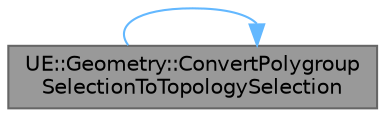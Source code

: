 digraph "UE::Geometry::ConvertPolygroupSelectionToTopologySelection"
{
 // INTERACTIVE_SVG=YES
 // LATEX_PDF_SIZE
  bgcolor="transparent";
  edge [fontname=Helvetica,fontsize=10,labelfontname=Helvetica,labelfontsize=10];
  node [fontname=Helvetica,fontsize=10,shape=box,height=0.2,width=0.4];
  rankdir="LR";
  Node1 [id="Node000001",label="UE::Geometry::ConvertPolygroup\lSelectionToTopologySelection",height=0.2,width=0.4,color="gray40", fillcolor="grey60", style="filled", fontcolor="black",tooltip="Convert a MeshSelection with Polygroup topology type to a FGroupTopologySelection."];
  Node1 -> Node1 [id="edge1_Node000001_Node000001",color="steelblue1",style="solid",tooltip=" "];
}
